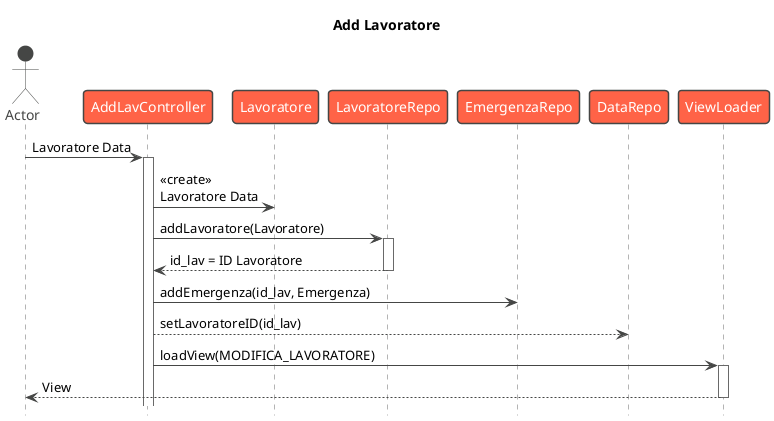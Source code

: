 @startuml AddLavController
!theme vibrant
hide footbox
title Add Lavoratore
actor Actor
Actor -> AddLavController : Lavoratore Data
activate AddLavController

AddLavController -> Lavoratore : << create >> \nLavoratore Data

AddLavController -> LavoratoreRepo : addLavoratore(Lavoratore)
activate LavoratoreRepo
LavoratoreRepo --> AddLavController : id_lav = ID Lavoratore
deactivate LavoratoreRepo
AddLavController -> EmergenzaRepo : addEmergenza(id_lav, Emergenza)
AddLavController --> DataRepo : setLavoratoreID(id_lav)
AddLavController -> ViewLoader : loadView(MODIFICA_LAVORATORE)
activate ViewLoader
ViewLoader --> Actor : View
deactivate ViewLoader
@enduml